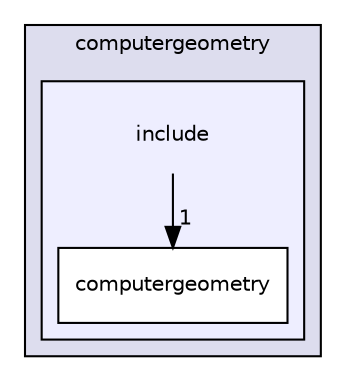 digraph "NANA/modules/computergeometry/include" {
  compound=true
  node [ fontsize="10", fontname="Helvetica"];
  edge [ labelfontsize="10", labelfontname="Helvetica"];
  subgraph clusterdir_a0034a2e1eb347b72447d7288fcbeb40 {
    graph [ bgcolor="#ddddee", pencolor="black", label="computergeometry" fontname="Helvetica", fontsize="10", URL="dir_a0034a2e1eb347b72447d7288fcbeb40.html"]
  subgraph clusterdir_fb7eaad88856202e42e495fe4c640ce2 {
    graph [ bgcolor="#eeeeff", pencolor="black", label="" URL="dir_fb7eaad88856202e42e495fe4c640ce2.html"];
    dir_fb7eaad88856202e42e495fe4c640ce2 [shape=plaintext label="include"];
  dir_818d925d127edf1f832d988170f0690d [shape=box label="computergeometry" fillcolor="white" style="filled" URL="dir_818d925d127edf1f832d988170f0690d.html"];
  }
  }
  dir_fb7eaad88856202e42e495fe4c640ce2->dir_818d925d127edf1f832d988170f0690d [headlabel="1", labeldistance=1.5 headhref="dir_000003_000004.html"];
}
